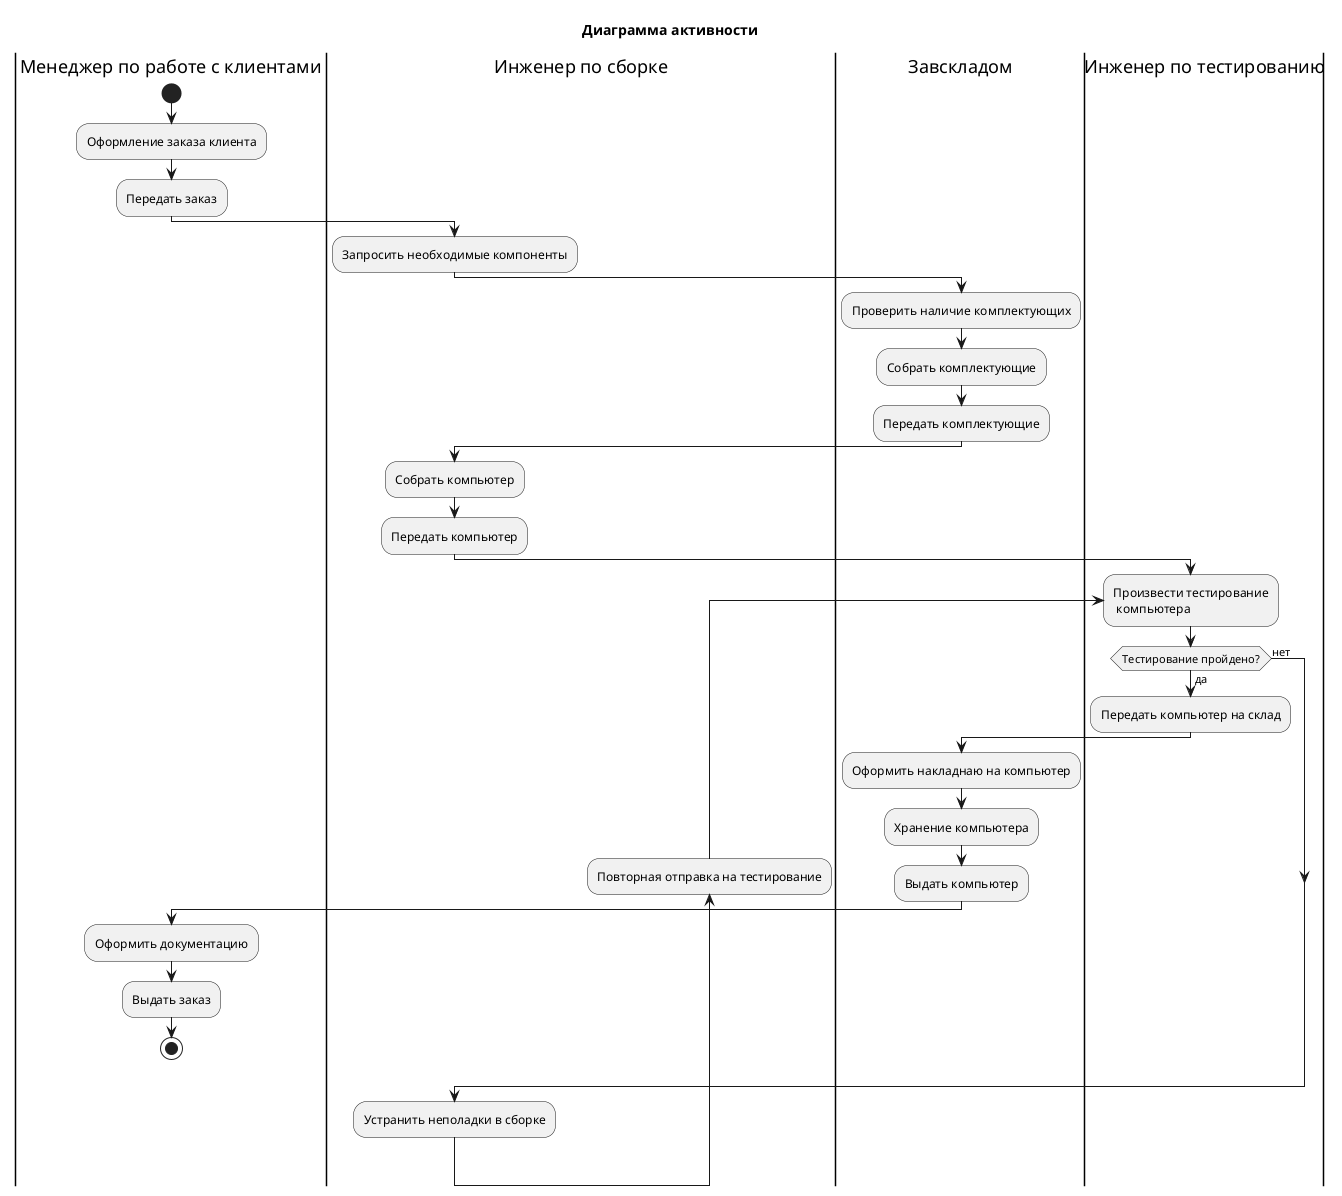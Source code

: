 @startuml activity_lab3_1
title "Диаграмма активности"

|Менеджер по работе с клиентами|
start 
:Оформление заказа клиента;
:Передать заказ;

|Инженер по сборке|
:Запросить необходимые компоненты;

|Завскладом|
:Проверить наличие комплектующих;
:Собрать комплектующие;
:Передать комплектующие;

|Инженер по сборке|
:Собрать компьютер;
:Передать компьютер;


|Инженер по тестированию|
repeat :Произвести тестирование\n компьютера;
    if(Тестирование пройдено?) then (да)
        :Передать компьютер на склад;
        |Завскладом|
        :Оформить накладнаю на компьютер;
        :Хранение компьютера;
        :Выдать компьютер;

        |Менеджер по работе с клиентами|
        :Оформить документацию;
        :Выдать заказ;
        stop
    else (нет)
    endif
|Инженер по сборке|
:Устранить неполадки в сборке;
backward :Повторная отправка на тестирование; 

@enduml

